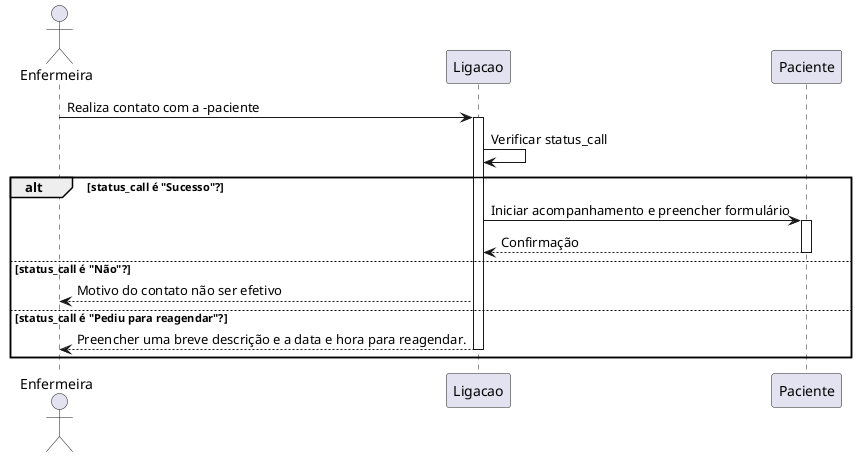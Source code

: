 ' Diagrama de sequencia - tela de registrar ligações
' ALT + D para visualizar o diagrama.
@startuml
actor Enfermeira
participant Ligacao
participant Paciente

Enfermeira -> Ligacao: Realiza contato com a -paciente
activate Ligacao
Ligacao -> Ligacao: Verificar status_call
alt status_call é "Sucesso"?
    Ligacao -> Paciente: Iniciar acompanhamento e preencher formulário
    activate Paciente
    Ligacao <-- Paciente: Confirmação
    deactivate Paciente
else status_call é "Não"?
    Ligacao --> Enfermeira: Motivo do contato não ser efetivo
else status_call é "Pediu para reagendar"?
    Ligacao --> Enfermeira: Preencher uma breve descrição e a data e hora para reagendar.
    deactivate Ligacao
end

deactivate Ligacao
@enduml
